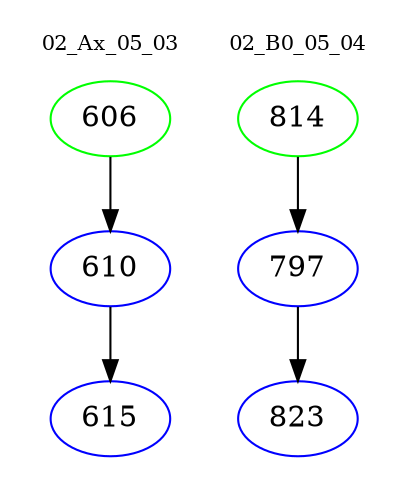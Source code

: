 digraph{
subgraph cluster_0 {
color = white
label = "02_Ax_05_03";
fontsize=10;
T0_606 [label="606", color="green"]
T0_606 -> T0_610 [color="black"]
T0_610 [label="610", color="blue"]
T0_610 -> T0_615 [color="black"]
T0_615 [label="615", color="blue"]
}
subgraph cluster_1 {
color = white
label = "02_B0_05_04";
fontsize=10;
T1_814 [label="814", color="green"]
T1_814 -> T1_797 [color="black"]
T1_797 [label="797", color="blue"]
T1_797 -> T1_823 [color="black"]
T1_823 [label="823", color="blue"]
}
}
